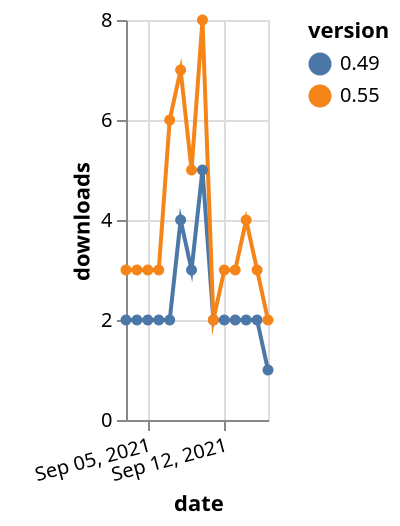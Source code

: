 {"$schema": "https://vega.github.io/schema/vega-lite/v5.json", "description": "A simple bar chart with embedded data.", "data": {"values": [{"date": "2021-09-03", "total": 2760, "delta": 2, "version": "0.49"}, {"date": "2021-09-04", "total": 2762, "delta": 2, "version": "0.49"}, {"date": "2021-09-05", "total": 2764, "delta": 2, "version": "0.49"}, {"date": "2021-09-06", "total": 2766, "delta": 2, "version": "0.49"}, {"date": "2021-09-07", "total": 2768, "delta": 2, "version": "0.49"}, {"date": "2021-09-08", "total": 2772, "delta": 4, "version": "0.49"}, {"date": "2021-09-09", "total": 2775, "delta": 3, "version": "0.49"}, {"date": "2021-09-10", "total": 2780, "delta": 5, "version": "0.49"}, {"date": "2021-09-11", "total": 2782, "delta": 2, "version": "0.49"}, {"date": "2021-09-12", "total": 2784, "delta": 2, "version": "0.49"}, {"date": "2021-09-13", "total": 2786, "delta": 2, "version": "0.49"}, {"date": "2021-09-14", "total": 2788, "delta": 2, "version": "0.49"}, {"date": "2021-09-15", "total": 2790, "delta": 2, "version": "0.49"}, {"date": "2021-09-16", "total": 2791, "delta": 1, "version": "0.49"}, {"date": "2021-09-03", "total": 3381, "delta": 3, "version": "0.55"}, {"date": "2021-09-04", "total": 3384, "delta": 3, "version": "0.55"}, {"date": "2021-09-05", "total": 3387, "delta": 3, "version": "0.55"}, {"date": "2021-09-06", "total": 3390, "delta": 3, "version": "0.55"}, {"date": "2021-09-07", "total": 3396, "delta": 6, "version": "0.55"}, {"date": "2021-09-08", "total": 3403, "delta": 7, "version": "0.55"}, {"date": "2021-09-09", "total": 3408, "delta": 5, "version": "0.55"}, {"date": "2021-09-10", "total": 3416, "delta": 8, "version": "0.55"}, {"date": "2021-09-11", "total": 3418, "delta": 2, "version": "0.55"}, {"date": "2021-09-12", "total": 3421, "delta": 3, "version": "0.55"}, {"date": "2021-09-13", "total": 3424, "delta": 3, "version": "0.55"}, {"date": "2021-09-14", "total": 3428, "delta": 4, "version": "0.55"}, {"date": "2021-09-15", "total": 3431, "delta": 3, "version": "0.55"}, {"date": "2021-09-16", "total": 3433, "delta": 2, "version": "0.55"}]}, "width": "container", "mark": {"type": "line", "point": {"filled": true}}, "encoding": {"x": {"field": "date", "type": "temporal", "timeUnit": "yearmonthdate", "title": "date", "axis": {"labelAngle": -15}}, "y": {"field": "delta", "type": "quantitative", "title": "downloads"}, "color": {"field": "version", "type": "nominal"}, "tooltip": {"field": "delta"}}}